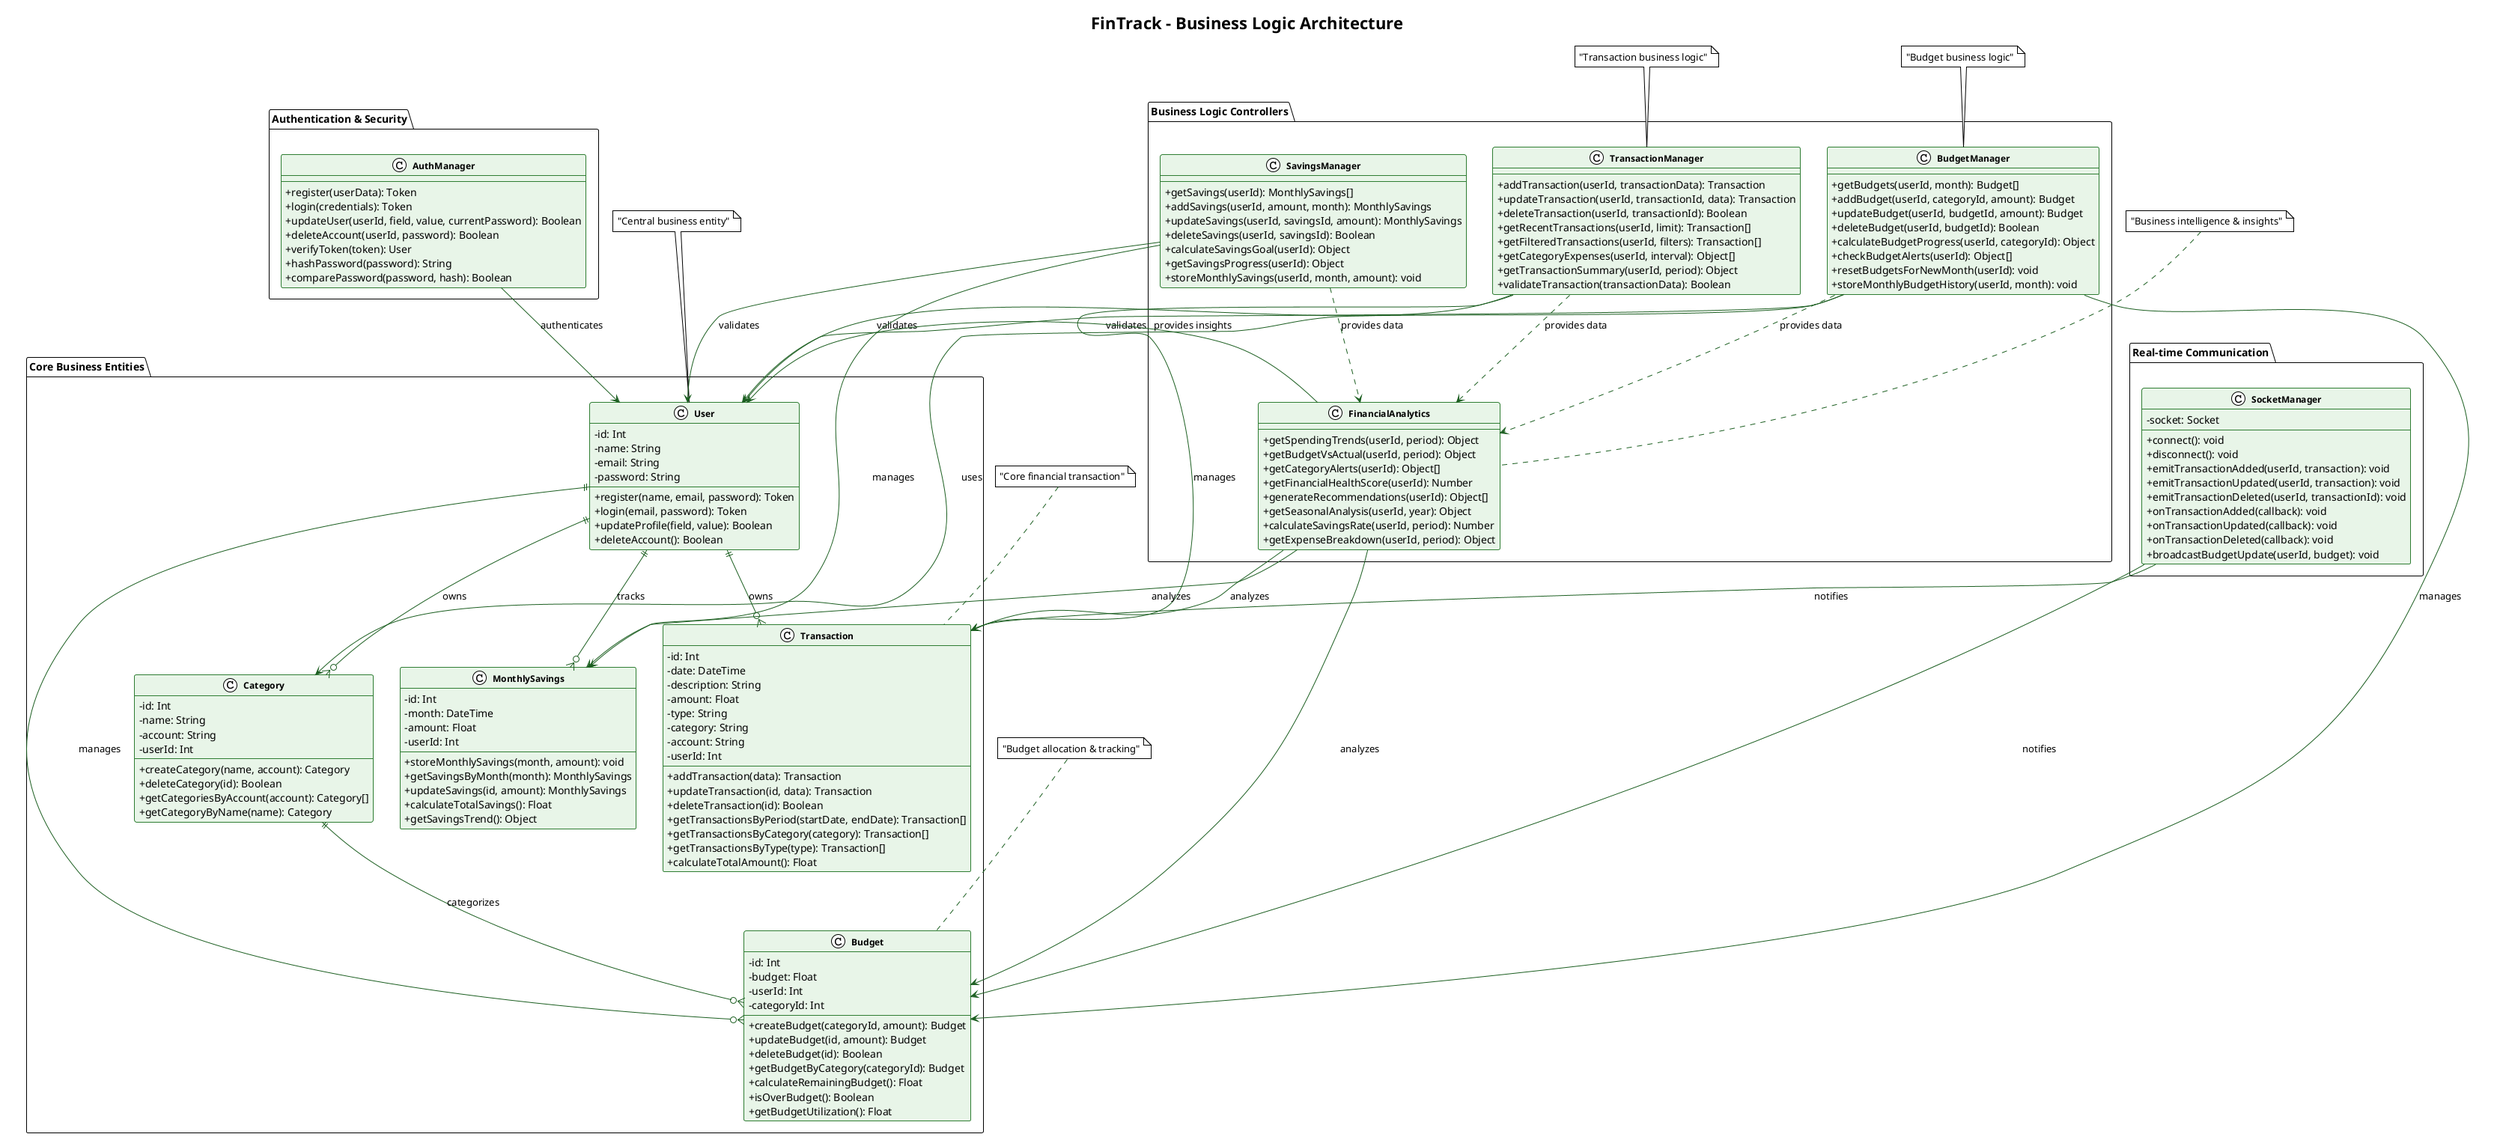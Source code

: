@startuml FinTrack_Business_Logic_Diagram

!theme plain
skinparam classAttributeIconSize 0
skinparam classFontSize 12
skinparam classFontStyle bold
skinparam backgroundColor #FFFFFF
skinparam classBackgroundColor #E8F5E8
skinparam classBorderColor #2E7D32
skinparam arrowColor #1B5E20

title FinTrack - Business Logic Architecture

package "Core Business Entities" {
  class User {
    -id: Int
    -name: String
    -email: String
    -password: String
    --
    +register(name, email, password): Token
    +login(email, password): Token
    +updateProfile(field, value): Boolean
    +deleteAccount(): Boolean
  }

  class Transaction {
    -id: Int
    -date: DateTime
    -description: String
    -amount: Float
    -type: String
    -category: String
    -account: String
    -userId: Int
    --
    +addTransaction(data): Transaction
    +updateTransaction(id, data): Transaction
    +deleteTransaction(id): Boolean
    +getTransactionsByPeriod(startDate, endDate): Transaction[]
    +getTransactionsByCategory(category): Transaction[]
    +getTransactionsByType(type): Transaction[]
    +calculateTotalAmount(): Float
  }

  class Budget {
    -id: Int
    -budget: Float
    -userId: Int
    -categoryId: Int
    --
    +createBudget(categoryId, amount): Budget
    +updateBudget(id, amount): Budget
    +deleteBudget(id): Boolean
    +getBudgetByCategory(categoryId): Budget
    +calculateRemainingBudget(): Float
    +isOverBudget(): Boolean
    +getBudgetUtilization(): Float
  }

  class Category {
    -id: Int
    -name: String
    -account: String
    -userId: Int
    --
    +createCategory(name, account): Category
    +deleteCategory(id): Boolean
    +getCategoriesByAccount(account): Category[]
    +getCategoryByName(name): Category
  }

  class MonthlySavings {
    -id: Int
    -month: DateTime
    -amount: Float
    -userId: Int
    --
    +storeMonthlySavings(month, amount): void
    +getSavingsByMonth(month): MonthlySavings
    +updateSavings(id, amount): MonthlySavings
    +calculateTotalSavings(): Float
    +getSavingsTrend(): Object
  }
}

package "Business Logic Controllers" {
  class TransactionManager {
    --
    +addTransaction(userId, transactionData): Transaction
    +updateTransaction(userId, transactionId, data): Transaction
    +deleteTransaction(userId, transactionId): Boolean
    +getRecentTransactions(userId, limit): Transaction[]
    +getFilteredTransactions(userId, filters): Transaction[]
    +getCategoryExpenses(userId, interval): Object[]
    +getTransactionSummary(userId, period): Object
    +validateTransaction(transactionData): Boolean
  }

  class BudgetManager {
    --
    +getBudgets(userId, month): Budget[]
    +addBudget(userId, categoryId, amount): Budget
    +updateBudget(userId, budgetId, amount): Budget
    +deleteBudget(userId, budgetId): Boolean
    +calculateBudgetProgress(userId, categoryId): Object
    +checkBudgetAlerts(userId): Object[]
    +resetBudgetsForNewMonth(userId): void
    +storeMonthlyBudgetHistory(userId, month): void
  }

  class FinancialAnalytics {
    --
    +getSpendingTrends(userId, period): Object
    +getBudgetVsActual(userId, period): Object
    +getCategoryAlerts(userId): Object[]
    +getFinancialHealthScore(userId): Number
    +generateRecommendations(userId): Object[]
    +getSeasonalAnalysis(userId, year): Object
    +calculateSavingsRate(userId, period): Number
    +getExpenseBreakdown(userId, period): Object
  }

  class SavingsManager {
    --
    +getSavings(userId): MonthlySavings[]
    +addSavings(userId, amount, month): MonthlySavings
    +updateSavings(userId, savingsId, amount): MonthlySavings
    +deleteSavings(userId, savingsId): Boolean
    +calculateSavingsGoal(userId): Object
    +getSavingsProgress(userId): Object
    +storeMonthlySavings(userId, month, amount): void
  }
}

package "Authentication & Security" {
  class AuthManager {
    --
    +register(userData): Token
    +login(credentials): Token
    +updateUser(userId, field, value, currentPassword): Boolean
    +deleteAccount(userId, password): Boolean
    +verifyToken(token): User
    +hashPassword(password): String
    +comparePassword(password, hash): Boolean
  }
}

package "Real-time Communication" {
  class SocketManager {
    -socket: Socket
    --
    +connect(): void
    +disconnect(): void
    +emitTransactionAdded(userId, transaction): void
    +emitTransactionUpdated(userId, transaction): void
    +emitTransactionDeleted(userId, transactionId): void
    +onTransactionAdded(callback): void
    +onTransactionUpdated(callback): void
    +onTransactionDeleted(callback): void
    +broadcastBudgetUpdate(userId, budget): void
  }
}

' Core Business Relationships
User ||--o{ Transaction : "owns"
User ||--o{ Budget : "manages"
User ||--o{ Category : "owns"
User ||--o{ MonthlySavings : "tracks"

Category ||--o{ Budget : "categorizes"

TransactionManager --> Transaction : "manages"
TransactionManager --> User : "validates"

BudgetManager --> Budget : "manages"
BudgetManager --> Category : "uses"
BudgetManager --> User : "validates"

FinancialAnalytics --> Transaction : "analyzes"
FinancialAnalytics --> Budget : "analyzes"
FinancialAnalytics --> MonthlySavings : "analyzes"
FinancialAnalytics --> User : "provides insights"

SavingsManager --> MonthlySavings : "manages"
SavingsManager --> User : "validates"

AuthManager --> User : "authenticates"
SocketManager --> Transaction : "notifies"
SocketManager --> Budget : "notifies"

' Business Logic Flow
TransactionManager ..> FinancialAnalytics : "provides data"
BudgetManager ..> FinancialAnalytics : "provides data"
SavingsManager ..> FinancialAnalytics : "provides data"

' Notes
note top of User : "Central business entity"
note top of Transaction : "Core financial transaction"
note top of Budget : "Budget allocation & tracking"
note top of FinancialAnalytics : "Business intelligence & insights"
note top of TransactionManager : "Transaction business logic"
note top of BudgetManager : "Budget business logic"

@enduml 